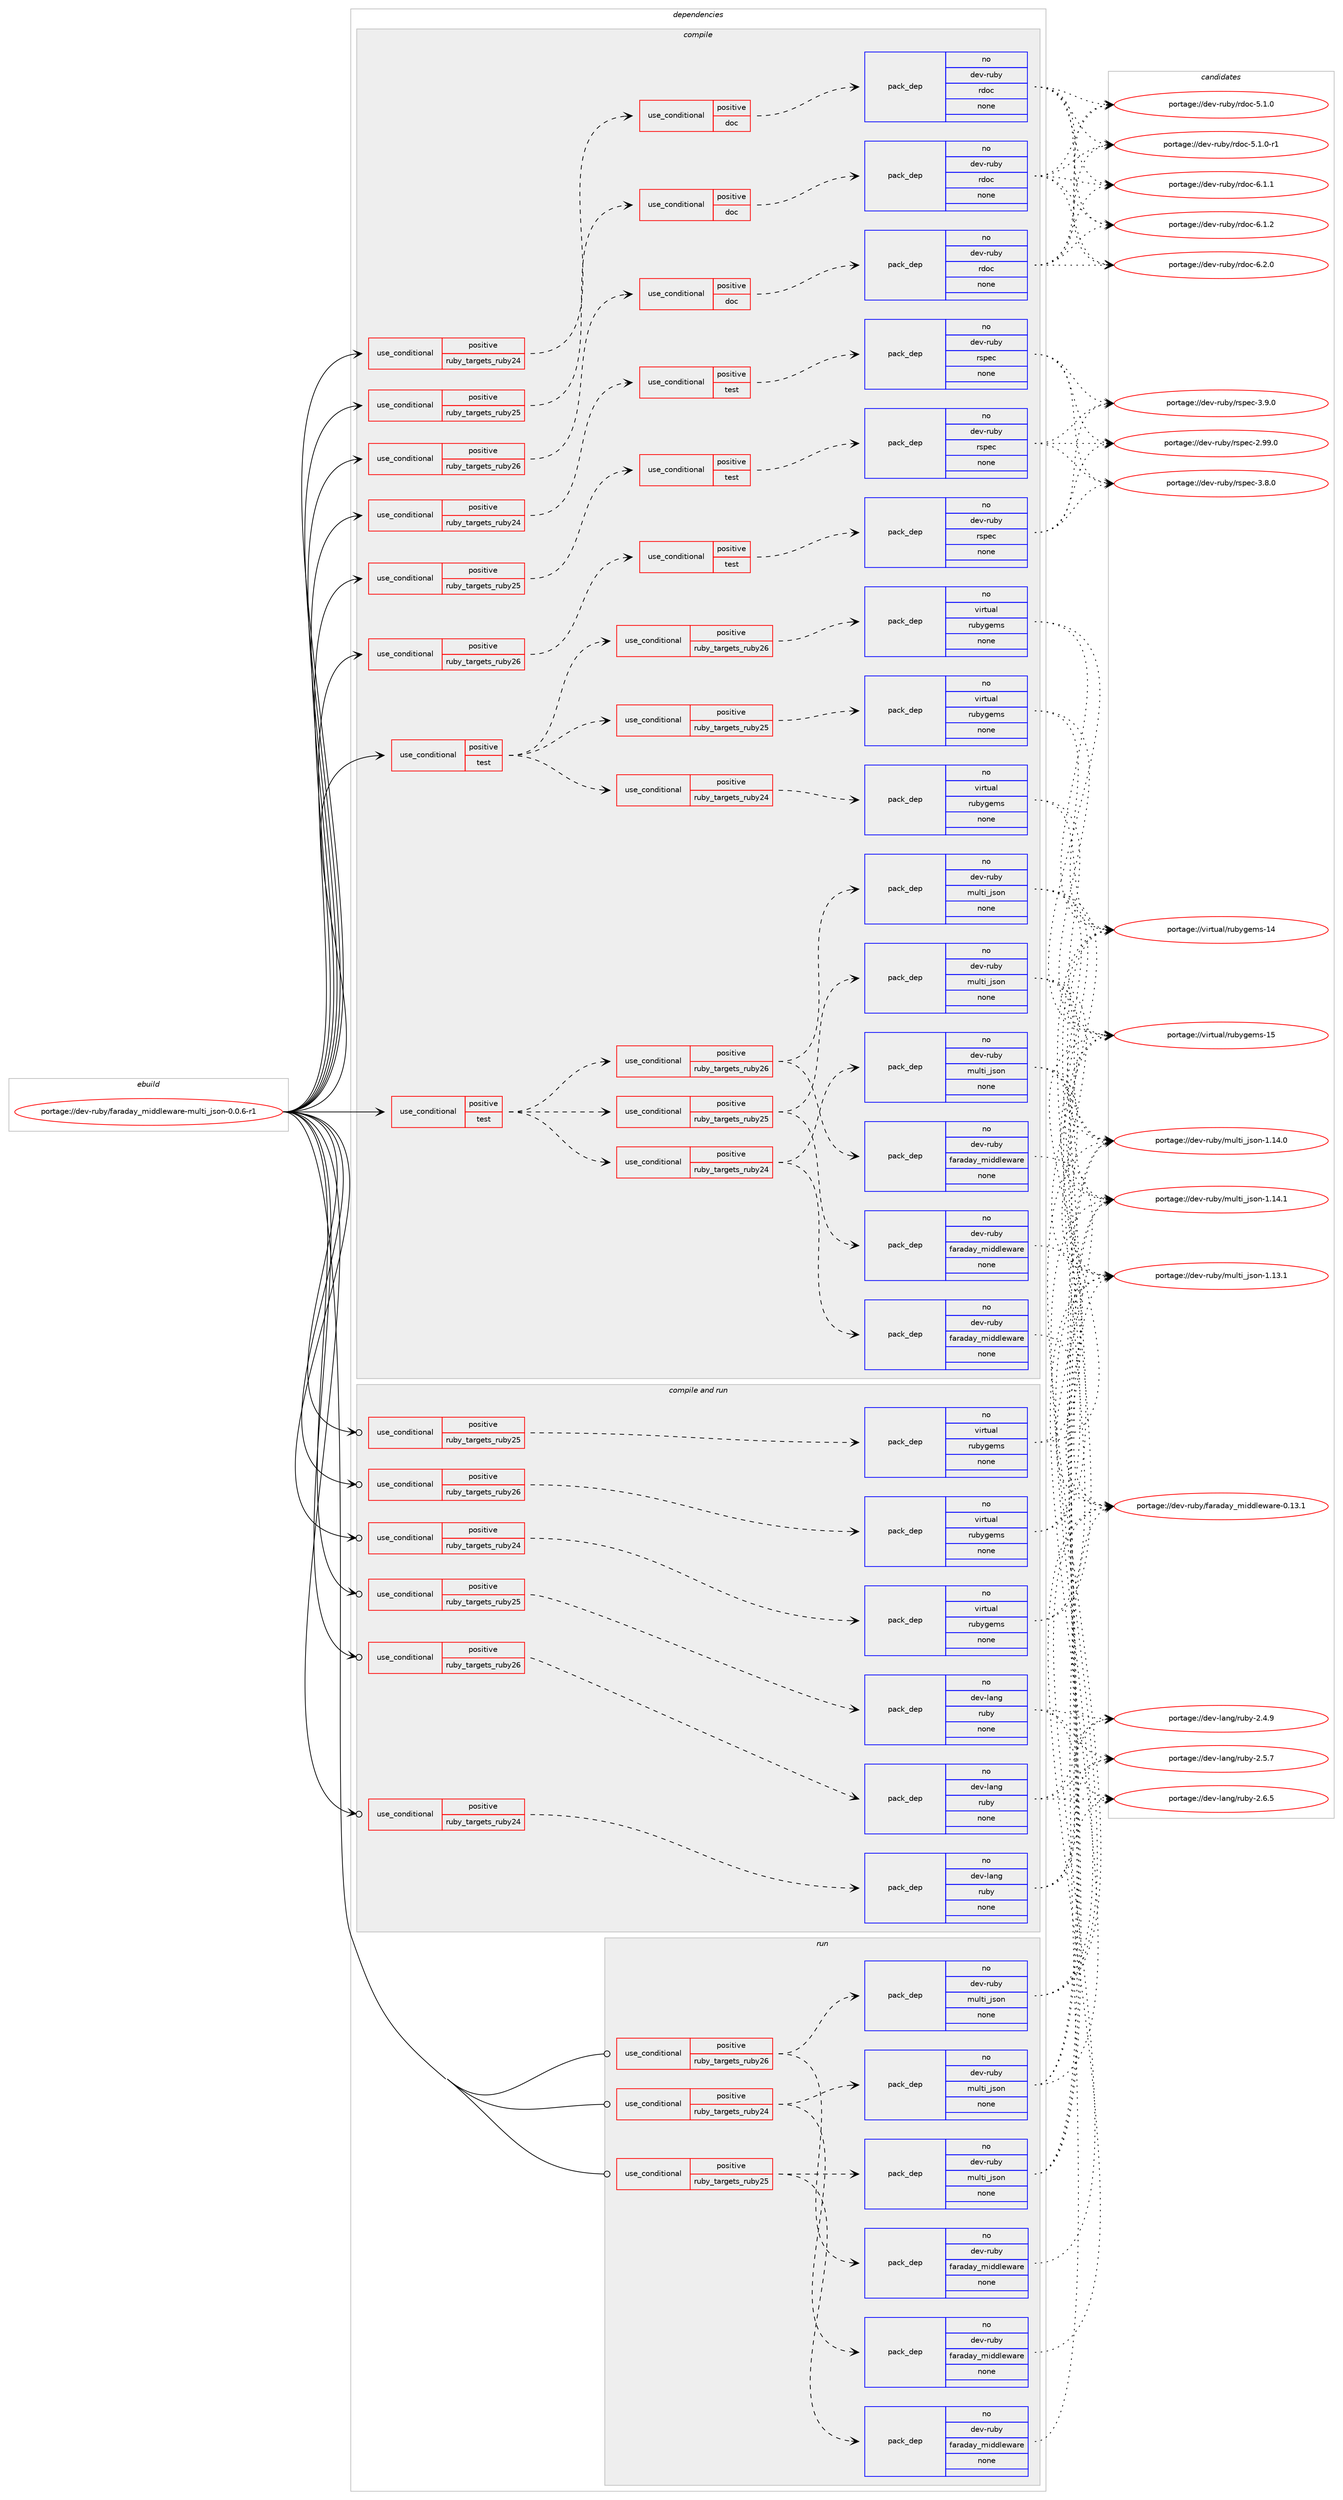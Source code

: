 digraph prolog {

# *************
# Graph options
# *************

newrank=true;
concentrate=true;
compound=true;
graph [rankdir=LR,fontname=Helvetica,fontsize=10,ranksep=1.5];#, ranksep=2.5, nodesep=0.2];
edge  [arrowhead=vee];
node  [fontname=Helvetica,fontsize=10];

# **********
# The ebuild
# **********

subgraph cluster_leftcol {
color=gray;
rank=same;
label=<<i>ebuild</i>>;
id [label="portage://dev-ruby/faraday_middleware-multi_json-0.0.6-r1", color=red, width=4, href="../dev-ruby/faraday_middleware-multi_json-0.0.6-r1.svg"];
}

# ****************
# The dependencies
# ****************

subgraph cluster_midcol {
color=gray;
label=<<i>dependencies</i>>;
subgraph cluster_compile {
fillcolor="#eeeeee";
style=filled;
label=<<i>compile</i>>;
subgraph cond51944 {
dependency220675 [label=<<TABLE BORDER="0" CELLBORDER="1" CELLSPACING="0" CELLPADDING="4"><TR><TD ROWSPAN="3" CELLPADDING="10">use_conditional</TD></TR><TR><TD>positive</TD></TR><TR><TD>ruby_targets_ruby24</TD></TR></TABLE>>, shape=none, color=red];
subgraph cond51945 {
dependency220676 [label=<<TABLE BORDER="0" CELLBORDER="1" CELLSPACING="0" CELLPADDING="4"><TR><TD ROWSPAN="3" CELLPADDING="10">use_conditional</TD></TR><TR><TD>positive</TD></TR><TR><TD>doc</TD></TR></TABLE>>, shape=none, color=red];
subgraph pack165251 {
dependency220677 [label=<<TABLE BORDER="0" CELLBORDER="1" CELLSPACING="0" CELLPADDING="4" WIDTH="220"><TR><TD ROWSPAN="6" CELLPADDING="30">pack_dep</TD></TR><TR><TD WIDTH="110">no</TD></TR><TR><TD>dev-ruby</TD></TR><TR><TD>rdoc</TD></TR><TR><TD>none</TD></TR><TR><TD></TD></TR></TABLE>>, shape=none, color=blue];
}
dependency220676:e -> dependency220677:w [weight=20,style="dashed",arrowhead="vee"];
}
dependency220675:e -> dependency220676:w [weight=20,style="dashed",arrowhead="vee"];
}
id:e -> dependency220675:w [weight=20,style="solid",arrowhead="vee"];
subgraph cond51946 {
dependency220678 [label=<<TABLE BORDER="0" CELLBORDER="1" CELLSPACING="0" CELLPADDING="4"><TR><TD ROWSPAN="3" CELLPADDING="10">use_conditional</TD></TR><TR><TD>positive</TD></TR><TR><TD>ruby_targets_ruby24</TD></TR></TABLE>>, shape=none, color=red];
subgraph cond51947 {
dependency220679 [label=<<TABLE BORDER="0" CELLBORDER="1" CELLSPACING="0" CELLPADDING="4"><TR><TD ROWSPAN="3" CELLPADDING="10">use_conditional</TD></TR><TR><TD>positive</TD></TR><TR><TD>test</TD></TR></TABLE>>, shape=none, color=red];
subgraph pack165252 {
dependency220680 [label=<<TABLE BORDER="0" CELLBORDER="1" CELLSPACING="0" CELLPADDING="4" WIDTH="220"><TR><TD ROWSPAN="6" CELLPADDING="30">pack_dep</TD></TR><TR><TD WIDTH="110">no</TD></TR><TR><TD>dev-ruby</TD></TR><TR><TD>rspec</TD></TR><TR><TD>none</TD></TR><TR><TD></TD></TR></TABLE>>, shape=none, color=blue];
}
dependency220679:e -> dependency220680:w [weight=20,style="dashed",arrowhead="vee"];
}
dependency220678:e -> dependency220679:w [weight=20,style="dashed",arrowhead="vee"];
}
id:e -> dependency220678:w [weight=20,style="solid",arrowhead="vee"];
subgraph cond51948 {
dependency220681 [label=<<TABLE BORDER="0" CELLBORDER="1" CELLSPACING="0" CELLPADDING="4"><TR><TD ROWSPAN="3" CELLPADDING="10">use_conditional</TD></TR><TR><TD>positive</TD></TR><TR><TD>ruby_targets_ruby25</TD></TR></TABLE>>, shape=none, color=red];
subgraph cond51949 {
dependency220682 [label=<<TABLE BORDER="0" CELLBORDER="1" CELLSPACING="0" CELLPADDING="4"><TR><TD ROWSPAN="3" CELLPADDING="10">use_conditional</TD></TR><TR><TD>positive</TD></TR><TR><TD>doc</TD></TR></TABLE>>, shape=none, color=red];
subgraph pack165253 {
dependency220683 [label=<<TABLE BORDER="0" CELLBORDER="1" CELLSPACING="0" CELLPADDING="4" WIDTH="220"><TR><TD ROWSPAN="6" CELLPADDING="30">pack_dep</TD></TR><TR><TD WIDTH="110">no</TD></TR><TR><TD>dev-ruby</TD></TR><TR><TD>rdoc</TD></TR><TR><TD>none</TD></TR><TR><TD></TD></TR></TABLE>>, shape=none, color=blue];
}
dependency220682:e -> dependency220683:w [weight=20,style="dashed",arrowhead="vee"];
}
dependency220681:e -> dependency220682:w [weight=20,style="dashed",arrowhead="vee"];
}
id:e -> dependency220681:w [weight=20,style="solid",arrowhead="vee"];
subgraph cond51950 {
dependency220684 [label=<<TABLE BORDER="0" CELLBORDER="1" CELLSPACING="0" CELLPADDING="4"><TR><TD ROWSPAN="3" CELLPADDING="10">use_conditional</TD></TR><TR><TD>positive</TD></TR><TR><TD>ruby_targets_ruby25</TD></TR></TABLE>>, shape=none, color=red];
subgraph cond51951 {
dependency220685 [label=<<TABLE BORDER="0" CELLBORDER="1" CELLSPACING="0" CELLPADDING="4"><TR><TD ROWSPAN="3" CELLPADDING="10">use_conditional</TD></TR><TR><TD>positive</TD></TR><TR><TD>test</TD></TR></TABLE>>, shape=none, color=red];
subgraph pack165254 {
dependency220686 [label=<<TABLE BORDER="0" CELLBORDER="1" CELLSPACING="0" CELLPADDING="4" WIDTH="220"><TR><TD ROWSPAN="6" CELLPADDING="30">pack_dep</TD></TR><TR><TD WIDTH="110">no</TD></TR><TR><TD>dev-ruby</TD></TR><TR><TD>rspec</TD></TR><TR><TD>none</TD></TR><TR><TD></TD></TR></TABLE>>, shape=none, color=blue];
}
dependency220685:e -> dependency220686:w [weight=20,style="dashed",arrowhead="vee"];
}
dependency220684:e -> dependency220685:w [weight=20,style="dashed",arrowhead="vee"];
}
id:e -> dependency220684:w [weight=20,style="solid",arrowhead="vee"];
subgraph cond51952 {
dependency220687 [label=<<TABLE BORDER="0" CELLBORDER="1" CELLSPACING="0" CELLPADDING="4"><TR><TD ROWSPAN="3" CELLPADDING="10">use_conditional</TD></TR><TR><TD>positive</TD></TR><TR><TD>ruby_targets_ruby26</TD></TR></TABLE>>, shape=none, color=red];
subgraph cond51953 {
dependency220688 [label=<<TABLE BORDER="0" CELLBORDER="1" CELLSPACING="0" CELLPADDING="4"><TR><TD ROWSPAN="3" CELLPADDING="10">use_conditional</TD></TR><TR><TD>positive</TD></TR><TR><TD>doc</TD></TR></TABLE>>, shape=none, color=red];
subgraph pack165255 {
dependency220689 [label=<<TABLE BORDER="0" CELLBORDER="1" CELLSPACING="0" CELLPADDING="4" WIDTH="220"><TR><TD ROWSPAN="6" CELLPADDING="30">pack_dep</TD></TR><TR><TD WIDTH="110">no</TD></TR><TR><TD>dev-ruby</TD></TR><TR><TD>rdoc</TD></TR><TR><TD>none</TD></TR><TR><TD></TD></TR></TABLE>>, shape=none, color=blue];
}
dependency220688:e -> dependency220689:w [weight=20,style="dashed",arrowhead="vee"];
}
dependency220687:e -> dependency220688:w [weight=20,style="dashed",arrowhead="vee"];
}
id:e -> dependency220687:w [weight=20,style="solid",arrowhead="vee"];
subgraph cond51954 {
dependency220690 [label=<<TABLE BORDER="0" CELLBORDER="1" CELLSPACING="0" CELLPADDING="4"><TR><TD ROWSPAN="3" CELLPADDING="10">use_conditional</TD></TR><TR><TD>positive</TD></TR><TR><TD>ruby_targets_ruby26</TD></TR></TABLE>>, shape=none, color=red];
subgraph cond51955 {
dependency220691 [label=<<TABLE BORDER="0" CELLBORDER="1" CELLSPACING="0" CELLPADDING="4"><TR><TD ROWSPAN="3" CELLPADDING="10">use_conditional</TD></TR><TR><TD>positive</TD></TR><TR><TD>test</TD></TR></TABLE>>, shape=none, color=red];
subgraph pack165256 {
dependency220692 [label=<<TABLE BORDER="0" CELLBORDER="1" CELLSPACING="0" CELLPADDING="4" WIDTH="220"><TR><TD ROWSPAN="6" CELLPADDING="30">pack_dep</TD></TR><TR><TD WIDTH="110">no</TD></TR><TR><TD>dev-ruby</TD></TR><TR><TD>rspec</TD></TR><TR><TD>none</TD></TR><TR><TD></TD></TR></TABLE>>, shape=none, color=blue];
}
dependency220691:e -> dependency220692:w [weight=20,style="dashed",arrowhead="vee"];
}
dependency220690:e -> dependency220691:w [weight=20,style="dashed",arrowhead="vee"];
}
id:e -> dependency220690:w [weight=20,style="solid",arrowhead="vee"];
subgraph cond51956 {
dependency220693 [label=<<TABLE BORDER="0" CELLBORDER="1" CELLSPACING="0" CELLPADDING="4"><TR><TD ROWSPAN="3" CELLPADDING="10">use_conditional</TD></TR><TR><TD>positive</TD></TR><TR><TD>test</TD></TR></TABLE>>, shape=none, color=red];
subgraph cond51957 {
dependency220694 [label=<<TABLE BORDER="0" CELLBORDER="1" CELLSPACING="0" CELLPADDING="4"><TR><TD ROWSPAN="3" CELLPADDING="10">use_conditional</TD></TR><TR><TD>positive</TD></TR><TR><TD>ruby_targets_ruby24</TD></TR></TABLE>>, shape=none, color=red];
subgraph pack165257 {
dependency220695 [label=<<TABLE BORDER="0" CELLBORDER="1" CELLSPACING="0" CELLPADDING="4" WIDTH="220"><TR><TD ROWSPAN="6" CELLPADDING="30">pack_dep</TD></TR><TR><TD WIDTH="110">no</TD></TR><TR><TD>dev-ruby</TD></TR><TR><TD>faraday_middleware</TD></TR><TR><TD>none</TD></TR><TR><TD></TD></TR></TABLE>>, shape=none, color=blue];
}
dependency220694:e -> dependency220695:w [weight=20,style="dashed",arrowhead="vee"];
subgraph pack165258 {
dependency220696 [label=<<TABLE BORDER="0" CELLBORDER="1" CELLSPACING="0" CELLPADDING="4" WIDTH="220"><TR><TD ROWSPAN="6" CELLPADDING="30">pack_dep</TD></TR><TR><TD WIDTH="110">no</TD></TR><TR><TD>dev-ruby</TD></TR><TR><TD>multi_json</TD></TR><TR><TD>none</TD></TR><TR><TD></TD></TR></TABLE>>, shape=none, color=blue];
}
dependency220694:e -> dependency220696:w [weight=20,style="dashed",arrowhead="vee"];
}
dependency220693:e -> dependency220694:w [weight=20,style="dashed",arrowhead="vee"];
subgraph cond51958 {
dependency220697 [label=<<TABLE BORDER="0" CELLBORDER="1" CELLSPACING="0" CELLPADDING="4"><TR><TD ROWSPAN="3" CELLPADDING="10">use_conditional</TD></TR><TR><TD>positive</TD></TR><TR><TD>ruby_targets_ruby25</TD></TR></TABLE>>, shape=none, color=red];
subgraph pack165259 {
dependency220698 [label=<<TABLE BORDER="0" CELLBORDER="1" CELLSPACING="0" CELLPADDING="4" WIDTH="220"><TR><TD ROWSPAN="6" CELLPADDING="30">pack_dep</TD></TR><TR><TD WIDTH="110">no</TD></TR><TR><TD>dev-ruby</TD></TR><TR><TD>faraday_middleware</TD></TR><TR><TD>none</TD></TR><TR><TD></TD></TR></TABLE>>, shape=none, color=blue];
}
dependency220697:e -> dependency220698:w [weight=20,style="dashed",arrowhead="vee"];
subgraph pack165260 {
dependency220699 [label=<<TABLE BORDER="0" CELLBORDER="1" CELLSPACING="0" CELLPADDING="4" WIDTH="220"><TR><TD ROWSPAN="6" CELLPADDING="30">pack_dep</TD></TR><TR><TD WIDTH="110">no</TD></TR><TR><TD>dev-ruby</TD></TR><TR><TD>multi_json</TD></TR><TR><TD>none</TD></TR><TR><TD></TD></TR></TABLE>>, shape=none, color=blue];
}
dependency220697:e -> dependency220699:w [weight=20,style="dashed",arrowhead="vee"];
}
dependency220693:e -> dependency220697:w [weight=20,style="dashed",arrowhead="vee"];
subgraph cond51959 {
dependency220700 [label=<<TABLE BORDER="0" CELLBORDER="1" CELLSPACING="0" CELLPADDING="4"><TR><TD ROWSPAN="3" CELLPADDING="10">use_conditional</TD></TR><TR><TD>positive</TD></TR><TR><TD>ruby_targets_ruby26</TD></TR></TABLE>>, shape=none, color=red];
subgraph pack165261 {
dependency220701 [label=<<TABLE BORDER="0" CELLBORDER="1" CELLSPACING="0" CELLPADDING="4" WIDTH="220"><TR><TD ROWSPAN="6" CELLPADDING="30">pack_dep</TD></TR><TR><TD WIDTH="110">no</TD></TR><TR><TD>dev-ruby</TD></TR><TR><TD>faraday_middleware</TD></TR><TR><TD>none</TD></TR><TR><TD></TD></TR></TABLE>>, shape=none, color=blue];
}
dependency220700:e -> dependency220701:w [weight=20,style="dashed",arrowhead="vee"];
subgraph pack165262 {
dependency220702 [label=<<TABLE BORDER="0" CELLBORDER="1" CELLSPACING="0" CELLPADDING="4" WIDTH="220"><TR><TD ROWSPAN="6" CELLPADDING="30">pack_dep</TD></TR><TR><TD WIDTH="110">no</TD></TR><TR><TD>dev-ruby</TD></TR><TR><TD>multi_json</TD></TR><TR><TD>none</TD></TR><TR><TD></TD></TR></TABLE>>, shape=none, color=blue];
}
dependency220700:e -> dependency220702:w [weight=20,style="dashed",arrowhead="vee"];
}
dependency220693:e -> dependency220700:w [weight=20,style="dashed",arrowhead="vee"];
}
id:e -> dependency220693:w [weight=20,style="solid",arrowhead="vee"];
subgraph cond51960 {
dependency220703 [label=<<TABLE BORDER="0" CELLBORDER="1" CELLSPACING="0" CELLPADDING="4"><TR><TD ROWSPAN="3" CELLPADDING="10">use_conditional</TD></TR><TR><TD>positive</TD></TR><TR><TD>test</TD></TR></TABLE>>, shape=none, color=red];
subgraph cond51961 {
dependency220704 [label=<<TABLE BORDER="0" CELLBORDER="1" CELLSPACING="0" CELLPADDING="4"><TR><TD ROWSPAN="3" CELLPADDING="10">use_conditional</TD></TR><TR><TD>positive</TD></TR><TR><TD>ruby_targets_ruby24</TD></TR></TABLE>>, shape=none, color=red];
subgraph pack165263 {
dependency220705 [label=<<TABLE BORDER="0" CELLBORDER="1" CELLSPACING="0" CELLPADDING="4" WIDTH="220"><TR><TD ROWSPAN="6" CELLPADDING="30">pack_dep</TD></TR><TR><TD WIDTH="110">no</TD></TR><TR><TD>virtual</TD></TR><TR><TD>rubygems</TD></TR><TR><TD>none</TD></TR><TR><TD></TD></TR></TABLE>>, shape=none, color=blue];
}
dependency220704:e -> dependency220705:w [weight=20,style="dashed",arrowhead="vee"];
}
dependency220703:e -> dependency220704:w [weight=20,style="dashed",arrowhead="vee"];
subgraph cond51962 {
dependency220706 [label=<<TABLE BORDER="0" CELLBORDER="1" CELLSPACING="0" CELLPADDING="4"><TR><TD ROWSPAN="3" CELLPADDING="10">use_conditional</TD></TR><TR><TD>positive</TD></TR><TR><TD>ruby_targets_ruby25</TD></TR></TABLE>>, shape=none, color=red];
subgraph pack165264 {
dependency220707 [label=<<TABLE BORDER="0" CELLBORDER="1" CELLSPACING="0" CELLPADDING="4" WIDTH="220"><TR><TD ROWSPAN="6" CELLPADDING="30">pack_dep</TD></TR><TR><TD WIDTH="110">no</TD></TR><TR><TD>virtual</TD></TR><TR><TD>rubygems</TD></TR><TR><TD>none</TD></TR><TR><TD></TD></TR></TABLE>>, shape=none, color=blue];
}
dependency220706:e -> dependency220707:w [weight=20,style="dashed",arrowhead="vee"];
}
dependency220703:e -> dependency220706:w [weight=20,style="dashed",arrowhead="vee"];
subgraph cond51963 {
dependency220708 [label=<<TABLE BORDER="0" CELLBORDER="1" CELLSPACING="0" CELLPADDING="4"><TR><TD ROWSPAN="3" CELLPADDING="10">use_conditional</TD></TR><TR><TD>positive</TD></TR><TR><TD>ruby_targets_ruby26</TD></TR></TABLE>>, shape=none, color=red];
subgraph pack165265 {
dependency220709 [label=<<TABLE BORDER="0" CELLBORDER="1" CELLSPACING="0" CELLPADDING="4" WIDTH="220"><TR><TD ROWSPAN="6" CELLPADDING="30">pack_dep</TD></TR><TR><TD WIDTH="110">no</TD></TR><TR><TD>virtual</TD></TR><TR><TD>rubygems</TD></TR><TR><TD>none</TD></TR><TR><TD></TD></TR></TABLE>>, shape=none, color=blue];
}
dependency220708:e -> dependency220709:w [weight=20,style="dashed",arrowhead="vee"];
}
dependency220703:e -> dependency220708:w [weight=20,style="dashed",arrowhead="vee"];
}
id:e -> dependency220703:w [weight=20,style="solid",arrowhead="vee"];
}
subgraph cluster_compileandrun {
fillcolor="#eeeeee";
style=filled;
label=<<i>compile and run</i>>;
subgraph cond51964 {
dependency220710 [label=<<TABLE BORDER="0" CELLBORDER="1" CELLSPACING="0" CELLPADDING="4"><TR><TD ROWSPAN="3" CELLPADDING="10">use_conditional</TD></TR><TR><TD>positive</TD></TR><TR><TD>ruby_targets_ruby24</TD></TR></TABLE>>, shape=none, color=red];
subgraph pack165266 {
dependency220711 [label=<<TABLE BORDER="0" CELLBORDER="1" CELLSPACING="0" CELLPADDING="4" WIDTH="220"><TR><TD ROWSPAN="6" CELLPADDING="30">pack_dep</TD></TR><TR><TD WIDTH="110">no</TD></TR><TR><TD>dev-lang</TD></TR><TR><TD>ruby</TD></TR><TR><TD>none</TD></TR><TR><TD></TD></TR></TABLE>>, shape=none, color=blue];
}
dependency220710:e -> dependency220711:w [weight=20,style="dashed",arrowhead="vee"];
}
id:e -> dependency220710:w [weight=20,style="solid",arrowhead="odotvee"];
subgraph cond51965 {
dependency220712 [label=<<TABLE BORDER="0" CELLBORDER="1" CELLSPACING="0" CELLPADDING="4"><TR><TD ROWSPAN="3" CELLPADDING="10">use_conditional</TD></TR><TR><TD>positive</TD></TR><TR><TD>ruby_targets_ruby24</TD></TR></TABLE>>, shape=none, color=red];
subgraph pack165267 {
dependency220713 [label=<<TABLE BORDER="0" CELLBORDER="1" CELLSPACING="0" CELLPADDING="4" WIDTH="220"><TR><TD ROWSPAN="6" CELLPADDING="30">pack_dep</TD></TR><TR><TD WIDTH="110">no</TD></TR><TR><TD>virtual</TD></TR><TR><TD>rubygems</TD></TR><TR><TD>none</TD></TR><TR><TD></TD></TR></TABLE>>, shape=none, color=blue];
}
dependency220712:e -> dependency220713:w [weight=20,style="dashed",arrowhead="vee"];
}
id:e -> dependency220712:w [weight=20,style="solid",arrowhead="odotvee"];
subgraph cond51966 {
dependency220714 [label=<<TABLE BORDER="0" CELLBORDER="1" CELLSPACING="0" CELLPADDING="4"><TR><TD ROWSPAN="3" CELLPADDING="10">use_conditional</TD></TR><TR><TD>positive</TD></TR><TR><TD>ruby_targets_ruby25</TD></TR></TABLE>>, shape=none, color=red];
subgraph pack165268 {
dependency220715 [label=<<TABLE BORDER="0" CELLBORDER="1" CELLSPACING="0" CELLPADDING="4" WIDTH="220"><TR><TD ROWSPAN="6" CELLPADDING="30">pack_dep</TD></TR><TR><TD WIDTH="110">no</TD></TR><TR><TD>dev-lang</TD></TR><TR><TD>ruby</TD></TR><TR><TD>none</TD></TR><TR><TD></TD></TR></TABLE>>, shape=none, color=blue];
}
dependency220714:e -> dependency220715:w [weight=20,style="dashed",arrowhead="vee"];
}
id:e -> dependency220714:w [weight=20,style="solid",arrowhead="odotvee"];
subgraph cond51967 {
dependency220716 [label=<<TABLE BORDER="0" CELLBORDER="1" CELLSPACING="0" CELLPADDING="4"><TR><TD ROWSPAN="3" CELLPADDING="10">use_conditional</TD></TR><TR><TD>positive</TD></TR><TR><TD>ruby_targets_ruby25</TD></TR></TABLE>>, shape=none, color=red];
subgraph pack165269 {
dependency220717 [label=<<TABLE BORDER="0" CELLBORDER="1" CELLSPACING="0" CELLPADDING="4" WIDTH="220"><TR><TD ROWSPAN="6" CELLPADDING="30">pack_dep</TD></TR><TR><TD WIDTH="110">no</TD></TR><TR><TD>virtual</TD></TR><TR><TD>rubygems</TD></TR><TR><TD>none</TD></TR><TR><TD></TD></TR></TABLE>>, shape=none, color=blue];
}
dependency220716:e -> dependency220717:w [weight=20,style="dashed",arrowhead="vee"];
}
id:e -> dependency220716:w [weight=20,style="solid",arrowhead="odotvee"];
subgraph cond51968 {
dependency220718 [label=<<TABLE BORDER="0" CELLBORDER="1" CELLSPACING="0" CELLPADDING="4"><TR><TD ROWSPAN="3" CELLPADDING="10">use_conditional</TD></TR><TR><TD>positive</TD></TR><TR><TD>ruby_targets_ruby26</TD></TR></TABLE>>, shape=none, color=red];
subgraph pack165270 {
dependency220719 [label=<<TABLE BORDER="0" CELLBORDER="1" CELLSPACING="0" CELLPADDING="4" WIDTH="220"><TR><TD ROWSPAN="6" CELLPADDING="30">pack_dep</TD></TR><TR><TD WIDTH="110">no</TD></TR><TR><TD>dev-lang</TD></TR><TR><TD>ruby</TD></TR><TR><TD>none</TD></TR><TR><TD></TD></TR></TABLE>>, shape=none, color=blue];
}
dependency220718:e -> dependency220719:w [weight=20,style="dashed",arrowhead="vee"];
}
id:e -> dependency220718:w [weight=20,style="solid",arrowhead="odotvee"];
subgraph cond51969 {
dependency220720 [label=<<TABLE BORDER="0" CELLBORDER="1" CELLSPACING="0" CELLPADDING="4"><TR><TD ROWSPAN="3" CELLPADDING="10">use_conditional</TD></TR><TR><TD>positive</TD></TR><TR><TD>ruby_targets_ruby26</TD></TR></TABLE>>, shape=none, color=red];
subgraph pack165271 {
dependency220721 [label=<<TABLE BORDER="0" CELLBORDER="1" CELLSPACING="0" CELLPADDING="4" WIDTH="220"><TR><TD ROWSPAN="6" CELLPADDING="30">pack_dep</TD></TR><TR><TD WIDTH="110">no</TD></TR><TR><TD>virtual</TD></TR><TR><TD>rubygems</TD></TR><TR><TD>none</TD></TR><TR><TD></TD></TR></TABLE>>, shape=none, color=blue];
}
dependency220720:e -> dependency220721:w [weight=20,style="dashed",arrowhead="vee"];
}
id:e -> dependency220720:w [weight=20,style="solid",arrowhead="odotvee"];
}
subgraph cluster_run {
fillcolor="#eeeeee";
style=filled;
label=<<i>run</i>>;
subgraph cond51970 {
dependency220722 [label=<<TABLE BORDER="0" CELLBORDER="1" CELLSPACING="0" CELLPADDING="4"><TR><TD ROWSPAN="3" CELLPADDING="10">use_conditional</TD></TR><TR><TD>positive</TD></TR><TR><TD>ruby_targets_ruby24</TD></TR></TABLE>>, shape=none, color=red];
subgraph pack165272 {
dependency220723 [label=<<TABLE BORDER="0" CELLBORDER="1" CELLSPACING="0" CELLPADDING="4" WIDTH="220"><TR><TD ROWSPAN="6" CELLPADDING="30">pack_dep</TD></TR><TR><TD WIDTH="110">no</TD></TR><TR><TD>dev-ruby</TD></TR><TR><TD>faraday_middleware</TD></TR><TR><TD>none</TD></TR><TR><TD></TD></TR></TABLE>>, shape=none, color=blue];
}
dependency220722:e -> dependency220723:w [weight=20,style="dashed",arrowhead="vee"];
subgraph pack165273 {
dependency220724 [label=<<TABLE BORDER="0" CELLBORDER="1" CELLSPACING="0" CELLPADDING="4" WIDTH="220"><TR><TD ROWSPAN="6" CELLPADDING="30">pack_dep</TD></TR><TR><TD WIDTH="110">no</TD></TR><TR><TD>dev-ruby</TD></TR><TR><TD>multi_json</TD></TR><TR><TD>none</TD></TR><TR><TD></TD></TR></TABLE>>, shape=none, color=blue];
}
dependency220722:e -> dependency220724:w [weight=20,style="dashed",arrowhead="vee"];
}
id:e -> dependency220722:w [weight=20,style="solid",arrowhead="odot"];
subgraph cond51971 {
dependency220725 [label=<<TABLE BORDER="0" CELLBORDER="1" CELLSPACING="0" CELLPADDING="4"><TR><TD ROWSPAN="3" CELLPADDING="10">use_conditional</TD></TR><TR><TD>positive</TD></TR><TR><TD>ruby_targets_ruby25</TD></TR></TABLE>>, shape=none, color=red];
subgraph pack165274 {
dependency220726 [label=<<TABLE BORDER="0" CELLBORDER="1" CELLSPACING="0" CELLPADDING="4" WIDTH="220"><TR><TD ROWSPAN="6" CELLPADDING="30">pack_dep</TD></TR><TR><TD WIDTH="110">no</TD></TR><TR><TD>dev-ruby</TD></TR><TR><TD>faraday_middleware</TD></TR><TR><TD>none</TD></TR><TR><TD></TD></TR></TABLE>>, shape=none, color=blue];
}
dependency220725:e -> dependency220726:w [weight=20,style="dashed",arrowhead="vee"];
subgraph pack165275 {
dependency220727 [label=<<TABLE BORDER="0" CELLBORDER="1" CELLSPACING="0" CELLPADDING="4" WIDTH="220"><TR><TD ROWSPAN="6" CELLPADDING="30">pack_dep</TD></TR><TR><TD WIDTH="110">no</TD></TR><TR><TD>dev-ruby</TD></TR><TR><TD>multi_json</TD></TR><TR><TD>none</TD></TR><TR><TD></TD></TR></TABLE>>, shape=none, color=blue];
}
dependency220725:e -> dependency220727:w [weight=20,style="dashed",arrowhead="vee"];
}
id:e -> dependency220725:w [weight=20,style="solid",arrowhead="odot"];
subgraph cond51972 {
dependency220728 [label=<<TABLE BORDER="0" CELLBORDER="1" CELLSPACING="0" CELLPADDING="4"><TR><TD ROWSPAN="3" CELLPADDING="10">use_conditional</TD></TR><TR><TD>positive</TD></TR><TR><TD>ruby_targets_ruby26</TD></TR></TABLE>>, shape=none, color=red];
subgraph pack165276 {
dependency220729 [label=<<TABLE BORDER="0" CELLBORDER="1" CELLSPACING="0" CELLPADDING="4" WIDTH="220"><TR><TD ROWSPAN="6" CELLPADDING="30">pack_dep</TD></TR><TR><TD WIDTH="110">no</TD></TR><TR><TD>dev-ruby</TD></TR><TR><TD>faraday_middleware</TD></TR><TR><TD>none</TD></TR><TR><TD></TD></TR></TABLE>>, shape=none, color=blue];
}
dependency220728:e -> dependency220729:w [weight=20,style="dashed",arrowhead="vee"];
subgraph pack165277 {
dependency220730 [label=<<TABLE BORDER="0" CELLBORDER="1" CELLSPACING="0" CELLPADDING="4" WIDTH="220"><TR><TD ROWSPAN="6" CELLPADDING="30">pack_dep</TD></TR><TR><TD WIDTH="110">no</TD></TR><TR><TD>dev-ruby</TD></TR><TR><TD>multi_json</TD></TR><TR><TD>none</TD></TR><TR><TD></TD></TR></TABLE>>, shape=none, color=blue];
}
dependency220728:e -> dependency220730:w [weight=20,style="dashed",arrowhead="vee"];
}
id:e -> dependency220728:w [weight=20,style="solid",arrowhead="odot"];
}
}

# **************
# The candidates
# **************

subgraph cluster_choices {
rank=same;
color=gray;
label=<<i>candidates</i>>;

subgraph choice165251 {
color=black;
nodesep=1;
choiceportage10010111845114117981214711410011199455346494648 [label="portage://dev-ruby/rdoc-5.1.0", color=red, width=4,href="../dev-ruby/rdoc-5.1.0.svg"];
choiceportage100101118451141179812147114100111994553464946484511449 [label="portage://dev-ruby/rdoc-5.1.0-r1", color=red, width=4,href="../dev-ruby/rdoc-5.1.0-r1.svg"];
choiceportage10010111845114117981214711410011199455446494649 [label="portage://dev-ruby/rdoc-6.1.1", color=red, width=4,href="../dev-ruby/rdoc-6.1.1.svg"];
choiceportage10010111845114117981214711410011199455446494650 [label="portage://dev-ruby/rdoc-6.1.2", color=red, width=4,href="../dev-ruby/rdoc-6.1.2.svg"];
choiceportage10010111845114117981214711410011199455446504648 [label="portage://dev-ruby/rdoc-6.2.0", color=red, width=4,href="../dev-ruby/rdoc-6.2.0.svg"];
dependency220677:e -> choiceportage10010111845114117981214711410011199455346494648:w [style=dotted,weight="100"];
dependency220677:e -> choiceportage100101118451141179812147114100111994553464946484511449:w [style=dotted,weight="100"];
dependency220677:e -> choiceportage10010111845114117981214711410011199455446494649:w [style=dotted,weight="100"];
dependency220677:e -> choiceportage10010111845114117981214711410011199455446494650:w [style=dotted,weight="100"];
dependency220677:e -> choiceportage10010111845114117981214711410011199455446504648:w [style=dotted,weight="100"];
}
subgraph choice165252 {
color=black;
nodesep=1;
choiceportage1001011184511411798121471141151121019945504657574648 [label="portage://dev-ruby/rspec-2.99.0", color=red, width=4,href="../dev-ruby/rspec-2.99.0.svg"];
choiceportage10010111845114117981214711411511210199455146564648 [label="portage://dev-ruby/rspec-3.8.0", color=red, width=4,href="../dev-ruby/rspec-3.8.0.svg"];
choiceportage10010111845114117981214711411511210199455146574648 [label="portage://dev-ruby/rspec-3.9.0", color=red, width=4,href="../dev-ruby/rspec-3.9.0.svg"];
dependency220680:e -> choiceportage1001011184511411798121471141151121019945504657574648:w [style=dotted,weight="100"];
dependency220680:e -> choiceportage10010111845114117981214711411511210199455146564648:w [style=dotted,weight="100"];
dependency220680:e -> choiceportage10010111845114117981214711411511210199455146574648:w [style=dotted,weight="100"];
}
subgraph choice165253 {
color=black;
nodesep=1;
choiceportage10010111845114117981214711410011199455346494648 [label="portage://dev-ruby/rdoc-5.1.0", color=red, width=4,href="../dev-ruby/rdoc-5.1.0.svg"];
choiceportage100101118451141179812147114100111994553464946484511449 [label="portage://dev-ruby/rdoc-5.1.0-r1", color=red, width=4,href="../dev-ruby/rdoc-5.1.0-r1.svg"];
choiceportage10010111845114117981214711410011199455446494649 [label="portage://dev-ruby/rdoc-6.1.1", color=red, width=4,href="../dev-ruby/rdoc-6.1.1.svg"];
choiceportage10010111845114117981214711410011199455446494650 [label="portage://dev-ruby/rdoc-6.1.2", color=red, width=4,href="../dev-ruby/rdoc-6.1.2.svg"];
choiceportage10010111845114117981214711410011199455446504648 [label="portage://dev-ruby/rdoc-6.2.0", color=red, width=4,href="../dev-ruby/rdoc-6.2.0.svg"];
dependency220683:e -> choiceportage10010111845114117981214711410011199455346494648:w [style=dotted,weight="100"];
dependency220683:e -> choiceportage100101118451141179812147114100111994553464946484511449:w [style=dotted,weight="100"];
dependency220683:e -> choiceportage10010111845114117981214711410011199455446494649:w [style=dotted,weight="100"];
dependency220683:e -> choiceportage10010111845114117981214711410011199455446494650:w [style=dotted,weight="100"];
dependency220683:e -> choiceportage10010111845114117981214711410011199455446504648:w [style=dotted,weight="100"];
}
subgraph choice165254 {
color=black;
nodesep=1;
choiceportage1001011184511411798121471141151121019945504657574648 [label="portage://dev-ruby/rspec-2.99.0", color=red, width=4,href="../dev-ruby/rspec-2.99.0.svg"];
choiceportage10010111845114117981214711411511210199455146564648 [label="portage://dev-ruby/rspec-3.8.0", color=red, width=4,href="../dev-ruby/rspec-3.8.0.svg"];
choiceportage10010111845114117981214711411511210199455146574648 [label="portage://dev-ruby/rspec-3.9.0", color=red, width=4,href="../dev-ruby/rspec-3.9.0.svg"];
dependency220686:e -> choiceportage1001011184511411798121471141151121019945504657574648:w [style=dotted,weight="100"];
dependency220686:e -> choiceportage10010111845114117981214711411511210199455146564648:w [style=dotted,weight="100"];
dependency220686:e -> choiceportage10010111845114117981214711411511210199455146574648:w [style=dotted,weight="100"];
}
subgraph choice165255 {
color=black;
nodesep=1;
choiceportage10010111845114117981214711410011199455346494648 [label="portage://dev-ruby/rdoc-5.1.0", color=red, width=4,href="../dev-ruby/rdoc-5.1.0.svg"];
choiceportage100101118451141179812147114100111994553464946484511449 [label="portage://dev-ruby/rdoc-5.1.0-r1", color=red, width=4,href="../dev-ruby/rdoc-5.1.0-r1.svg"];
choiceportage10010111845114117981214711410011199455446494649 [label="portage://dev-ruby/rdoc-6.1.1", color=red, width=4,href="../dev-ruby/rdoc-6.1.1.svg"];
choiceportage10010111845114117981214711410011199455446494650 [label="portage://dev-ruby/rdoc-6.1.2", color=red, width=4,href="../dev-ruby/rdoc-6.1.2.svg"];
choiceportage10010111845114117981214711410011199455446504648 [label="portage://dev-ruby/rdoc-6.2.0", color=red, width=4,href="../dev-ruby/rdoc-6.2.0.svg"];
dependency220689:e -> choiceportage10010111845114117981214711410011199455346494648:w [style=dotted,weight="100"];
dependency220689:e -> choiceportage100101118451141179812147114100111994553464946484511449:w [style=dotted,weight="100"];
dependency220689:e -> choiceportage10010111845114117981214711410011199455446494649:w [style=dotted,weight="100"];
dependency220689:e -> choiceportage10010111845114117981214711410011199455446494650:w [style=dotted,weight="100"];
dependency220689:e -> choiceportage10010111845114117981214711410011199455446504648:w [style=dotted,weight="100"];
}
subgraph choice165256 {
color=black;
nodesep=1;
choiceportage1001011184511411798121471141151121019945504657574648 [label="portage://dev-ruby/rspec-2.99.0", color=red, width=4,href="../dev-ruby/rspec-2.99.0.svg"];
choiceportage10010111845114117981214711411511210199455146564648 [label="portage://dev-ruby/rspec-3.8.0", color=red, width=4,href="../dev-ruby/rspec-3.8.0.svg"];
choiceportage10010111845114117981214711411511210199455146574648 [label="portage://dev-ruby/rspec-3.9.0", color=red, width=4,href="../dev-ruby/rspec-3.9.0.svg"];
dependency220692:e -> choiceportage1001011184511411798121471141151121019945504657574648:w [style=dotted,weight="100"];
dependency220692:e -> choiceportage10010111845114117981214711411511210199455146564648:w [style=dotted,weight="100"];
dependency220692:e -> choiceportage10010111845114117981214711411511210199455146574648:w [style=dotted,weight="100"];
}
subgraph choice165257 {
color=black;
nodesep=1;
choiceportage100101118451141179812147102971149710097121951091051001001081011199711410145484649514649 [label="portage://dev-ruby/faraday_middleware-0.13.1", color=red, width=4,href="../dev-ruby/faraday_middleware-0.13.1.svg"];
dependency220695:e -> choiceportage100101118451141179812147102971149710097121951091051001001081011199711410145484649514649:w [style=dotted,weight="100"];
}
subgraph choice165258 {
color=black;
nodesep=1;
choiceportage1001011184511411798121471091171081161059510611511111045494649514649 [label="portage://dev-ruby/multi_json-1.13.1", color=red, width=4,href="../dev-ruby/multi_json-1.13.1.svg"];
choiceportage1001011184511411798121471091171081161059510611511111045494649524648 [label="portage://dev-ruby/multi_json-1.14.0", color=red, width=4,href="../dev-ruby/multi_json-1.14.0.svg"];
choiceportage1001011184511411798121471091171081161059510611511111045494649524649 [label="portage://dev-ruby/multi_json-1.14.1", color=red, width=4,href="../dev-ruby/multi_json-1.14.1.svg"];
dependency220696:e -> choiceportage1001011184511411798121471091171081161059510611511111045494649514649:w [style=dotted,weight="100"];
dependency220696:e -> choiceportage1001011184511411798121471091171081161059510611511111045494649524648:w [style=dotted,weight="100"];
dependency220696:e -> choiceportage1001011184511411798121471091171081161059510611511111045494649524649:w [style=dotted,weight="100"];
}
subgraph choice165259 {
color=black;
nodesep=1;
choiceportage100101118451141179812147102971149710097121951091051001001081011199711410145484649514649 [label="portage://dev-ruby/faraday_middleware-0.13.1", color=red, width=4,href="../dev-ruby/faraday_middleware-0.13.1.svg"];
dependency220698:e -> choiceportage100101118451141179812147102971149710097121951091051001001081011199711410145484649514649:w [style=dotted,weight="100"];
}
subgraph choice165260 {
color=black;
nodesep=1;
choiceportage1001011184511411798121471091171081161059510611511111045494649514649 [label="portage://dev-ruby/multi_json-1.13.1", color=red, width=4,href="../dev-ruby/multi_json-1.13.1.svg"];
choiceportage1001011184511411798121471091171081161059510611511111045494649524648 [label="portage://dev-ruby/multi_json-1.14.0", color=red, width=4,href="../dev-ruby/multi_json-1.14.0.svg"];
choiceportage1001011184511411798121471091171081161059510611511111045494649524649 [label="portage://dev-ruby/multi_json-1.14.1", color=red, width=4,href="../dev-ruby/multi_json-1.14.1.svg"];
dependency220699:e -> choiceportage1001011184511411798121471091171081161059510611511111045494649514649:w [style=dotted,weight="100"];
dependency220699:e -> choiceportage1001011184511411798121471091171081161059510611511111045494649524648:w [style=dotted,weight="100"];
dependency220699:e -> choiceportage1001011184511411798121471091171081161059510611511111045494649524649:w [style=dotted,weight="100"];
}
subgraph choice165261 {
color=black;
nodesep=1;
choiceportage100101118451141179812147102971149710097121951091051001001081011199711410145484649514649 [label="portage://dev-ruby/faraday_middleware-0.13.1", color=red, width=4,href="../dev-ruby/faraday_middleware-0.13.1.svg"];
dependency220701:e -> choiceportage100101118451141179812147102971149710097121951091051001001081011199711410145484649514649:w [style=dotted,weight="100"];
}
subgraph choice165262 {
color=black;
nodesep=1;
choiceportage1001011184511411798121471091171081161059510611511111045494649514649 [label="portage://dev-ruby/multi_json-1.13.1", color=red, width=4,href="../dev-ruby/multi_json-1.13.1.svg"];
choiceportage1001011184511411798121471091171081161059510611511111045494649524648 [label="portage://dev-ruby/multi_json-1.14.0", color=red, width=4,href="../dev-ruby/multi_json-1.14.0.svg"];
choiceportage1001011184511411798121471091171081161059510611511111045494649524649 [label="portage://dev-ruby/multi_json-1.14.1", color=red, width=4,href="../dev-ruby/multi_json-1.14.1.svg"];
dependency220702:e -> choiceportage1001011184511411798121471091171081161059510611511111045494649514649:w [style=dotted,weight="100"];
dependency220702:e -> choiceportage1001011184511411798121471091171081161059510611511111045494649524648:w [style=dotted,weight="100"];
dependency220702:e -> choiceportage1001011184511411798121471091171081161059510611511111045494649524649:w [style=dotted,weight="100"];
}
subgraph choice165263 {
color=black;
nodesep=1;
choiceportage118105114116117971084711411798121103101109115454952 [label="portage://virtual/rubygems-14", color=red, width=4,href="../virtual/rubygems-14.svg"];
choiceportage118105114116117971084711411798121103101109115454953 [label="portage://virtual/rubygems-15", color=red, width=4,href="../virtual/rubygems-15.svg"];
dependency220705:e -> choiceportage118105114116117971084711411798121103101109115454952:w [style=dotted,weight="100"];
dependency220705:e -> choiceportage118105114116117971084711411798121103101109115454953:w [style=dotted,weight="100"];
}
subgraph choice165264 {
color=black;
nodesep=1;
choiceportage118105114116117971084711411798121103101109115454952 [label="portage://virtual/rubygems-14", color=red, width=4,href="../virtual/rubygems-14.svg"];
choiceportage118105114116117971084711411798121103101109115454953 [label="portage://virtual/rubygems-15", color=red, width=4,href="../virtual/rubygems-15.svg"];
dependency220707:e -> choiceportage118105114116117971084711411798121103101109115454952:w [style=dotted,weight="100"];
dependency220707:e -> choiceportage118105114116117971084711411798121103101109115454953:w [style=dotted,weight="100"];
}
subgraph choice165265 {
color=black;
nodesep=1;
choiceportage118105114116117971084711411798121103101109115454952 [label="portage://virtual/rubygems-14", color=red, width=4,href="../virtual/rubygems-14.svg"];
choiceportage118105114116117971084711411798121103101109115454953 [label="portage://virtual/rubygems-15", color=red, width=4,href="../virtual/rubygems-15.svg"];
dependency220709:e -> choiceportage118105114116117971084711411798121103101109115454952:w [style=dotted,weight="100"];
dependency220709:e -> choiceportage118105114116117971084711411798121103101109115454953:w [style=dotted,weight="100"];
}
subgraph choice165266 {
color=black;
nodesep=1;
choiceportage10010111845108971101034711411798121455046524657 [label="portage://dev-lang/ruby-2.4.9", color=red, width=4,href="../dev-lang/ruby-2.4.9.svg"];
choiceportage10010111845108971101034711411798121455046534655 [label="portage://dev-lang/ruby-2.5.7", color=red, width=4,href="../dev-lang/ruby-2.5.7.svg"];
choiceportage10010111845108971101034711411798121455046544653 [label="portage://dev-lang/ruby-2.6.5", color=red, width=4,href="../dev-lang/ruby-2.6.5.svg"];
dependency220711:e -> choiceportage10010111845108971101034711411798121455046524657:w [style=dotted,weight="100"];
dependency220711:e -> choiceportage10010111845108971101034711411798121455046534655:w [style=dotted,weight="100"];
dependency220711:e -> choiceportage10010111845108971101034711411798121455046544653:w [style=dotted,weight="100"];
}
subgraph choice165267 {
color=black;
nodesep=1;
choiceportage118105114116117971084711411798121103101109115454952 [label="portage://virtual/rubygems-14", color=red, width=4,href="../virtual/rubygems-14.svg"];
choiceportage118105114116117971084711411798121103101109115454953 [label="portage://virtual/rubygems-15", color=red, width=4,href="../virtual/rubygems-15.svg"];
dependency220713:e -> choiceportage118105114116117971084711411798121103101109115454952:w [style=dotted,weight="100"];
dependency220713:e -> choiceportage118105114116117971084711411798121103101109115454953:w [style=dotted,weight="100"];
}
subgraph choice165268 {
color=black;
nodesep=1;
choiceportage10010111845108971101034711411798121455046524657 [label="portage://dev-lang/ruby-2.4.9", color=red, width=4,href="../dev-lang/ruby-2.4.9.svg"];
choiceportage10010111845108971101034711411798121455046534655 [label="portage://dev-lang/ruby-2.5.7", color=red, width=4,href="../dev-lang/ruby-2.5.7.svg"];
choiceportage10010111845108971101034711411798121455046544653 [label="portage://dev-lang/ruby-2.6.5", color=red, width=4,href="../dev-lang/ruby-2.6.5.svg"];
dependency220715:e -> choiceportage10010111845108971101034711411798121455046524657:w [style=dotted,weight="100"];
dependency220715:e -> choiceportage10010111845108971101034711411798121455046534655:w [style=dotted,weight="100"];
dependency220715:e -> choiceportage10010111845108971101034711411798121455046544653:w [style=dotted,weight="100"];
}
subgraph choice165269 {
color=black;
nodesep=1;
choiceportage118105114116117971084711411798121103101109115454952 [label="portage://virtual/rubygems-14", color=red, width=4,href="../virtual/rubygems-14.svg"];
choiceportage118105114116117971084711411798121103101109115454953 [label="portage://virtual/rubygems-15", color=red, width=4,href="../virtual/rubygems-15.svg"];
dependency220717:e -> choiceportage118105114116117971084711411798121103101109115454952:w [style=dotted,weight="100"];
dependency220717:e -> choiceportage118105114116117971084711411798121103101109115454953:w [style=dotted,weight="100"];
}
subgraph choice165270 {
color=black;
nodesep=1;
choiceportage10010111845108971101034711411798121455046524657 [label="portage://dev-lang/ruby-2.4.9", color=red, width=4,href="../dev-lang/ruby-2.4.9.svg"];
choiceportage10010111845108971101034711411798121455046534655 [label="portage://dev-lang/ruby-2.5.7", color=red, width=4,href="../dev-lang/ruby-2.5.7.svg"];
choiceportage10010111845108971101034711411798121455046544653 [label="portage://dev-lang/ruby-2.6.5", color=red, width=4,href="../dev-lang/ruby-2.6.5.svg"];
dependency220719:e -> choiceportage10010111845108971101034711411798121455046524657:w [style=dotted,weight="100"];
dependency220719:e -> choiceportage10010111845108971101034711411798121455046534655:w [style=dotted,weight="100"];
dependency220719:e -> choiceportage10010111845108971101034711411798121455046544653:w [style=dotted,weight="100"];
}
subgraph choice165271 {
color=black;
nodesep=1;
choiceportage118105114116117971084711411798121103101109115454952 [label="portage://virtual/rubygems-14", color=red, width=4,href="../virtual/rubygems-14.svg"];
choiceportage118105114116117971084711411798121103101109115454953 [label="portage://virtual/rubygems-15", color=red, width=4,href="../virtual/rubygems-15.svg"];
dependency220721:e -> choiceportage118105114116117971084711411798121103101109115454952:w [style=dotted,weight="100"];
dependency220721:e -> choiceportage118105114116117971084711411798121103101109115454953:w [style=dotted,weight="100"];
}
subgraph choice165272 {
color=black;
nodesep=1;
choiceportage100101118451141179812147102971149710097121951091051001001081011199711410145484649514649 [label="portage://dev-ruby/faraday_middleware-0.13.1", color=red, width=4,href="../dev-ruby/faraday_middleware-0.13.1.svg"];
dependency220723:e -> choiceportage100101118451141179812147102971149710097121951091051001001081011199711410145484649514649:w [style=dotted,weight="100"];
}
subgraph choice165273 {
color=black;
nodesep=1;
choiceportage1001011184511411798121471091171081161059510611511111045494649514649 [label="portage://dev-ruby/multi_json-1.13.1", color=red, width=4,href="../dev-ruby/multi_json-1.13.1.svg"];
choiceportage1001011184511411798121471091171081161059510611511111045494649524648 [label="portage://dev-ruby/multi_json-1.14.0", color=red, width=4,href="../dev-ruby/multi_json-1.14.0.svg"];
choiceportage1001011184511411798121471091171081161059510611511111045494649524649 [label="portage://dev-ruby/multi_json-1.14.1", color=red, width=4,href="../dev-ruby/multi_json-1.14.1.svg"];
dependency220724:e -> choiceportage1001011184511411798121471091171081161059510611511111045494649514649:w [style=dotted,weight="100"];
dependency220724:e -> choiceportage1001011184511411798121471091171081161059510611511111045494649524648:w [style=dotted,weight="100"];
dependency220724:e -> choiceportage1001011184511411798121471091171081161059510611511111045494649524649:w [style=dotted,weight="100"];
}
subgraph choice165274 {
color=black;
nodesep=1;
choiceportage100101118451141179812147102971149710097121951091051001001081011199711410145484649514649 [label="portage://dev-ruby/faraday_middleware-0.13.1", color=red, width=4,href="../dev-ruby/faraday_middleware-0.13.1.svg"];
dependency220726:e -> choiceportage100101118451141179812147102971149710097121951091051001001081011199711410145484649514649:w [style=dotted,weight="100"];
}
subgraph choice165275 {
color=black;
nodesep=1;
choiceportage1001011184511411798121471091171081161059510611511111045494649514649 [label="portage://dev-ruby/multi_json-1.13.1", color=red, width=4,href="../dev-ruby/multi_json-1.13.1.svg"];
choiceportage1001011184511411798121471091171081161059510611511111045494649524648 [label="portage://dev-ruby/multi_json-1.14.0", color=red, width=4,href="../dev-ruby/multi_json-1.14.0.svg"];
choiceportage1001011184511411798121471091171081161059510611511111045494649524649 [label="portage://dev-ruby/multi_json-1.14.1", color=red, width=4,href="../dev-ruby/multi_json-1.14.1.svg"];
dependency220727:e -> choiceportage1001011184511411798121471091171081161059510611511111045494649514649:w [style=dotted,weight="100"];
dependency220727:e -> choiceportage1001011184511411798121471091171081161059510611511111045494649524648:w [style=dotted,weight="100"];
dependency220727:e -> choiceportage1001011184511411798121471091171081161059510611511111045494649524649:w [style=dotted,weight="100"];
}
subgraph choice165276 {
color=black;
nodesep=1;
choiceportage100101118451141179812147102971149710097121951091051001001081011199711410145484649514649 [label="portage://dev-ruby/faraday_middleware-0.13.1", color=red, width=4,href="../dev-ruby/faraday_middleware-0.13.1.svg"];
dependency220729:e -> choiceportage100101118451141179812147102971149710097121951091051001001081011199711410145484649514649:w [style=dotted,weight="100"];
}
subgraph choice165277 {
color=black;
nodesep=1;
choiceportage1001011184511411798121471091171081161059510611511111045494649514649 [label="portage://dev-ruby/multi_json-1.13.1", color=red, width=4,href="../dev-ruby/multi_json-1.13.1.svg"];
choiceportage1001011184511411798121471091171081161059510611511111045494649524648 [label="portage://dev-ruby/multi_json-1.14.0", color=red, width=4,href="../dev-ruby/multi_json-1.14.0.svg"];
choiceportage1001011184511411798121471091171081161059510611511111045494649524649 [label="portage://dev-ruby/multi_json-1.14.1", color=red, width=4,href="../dev-ruby/multi_json-1.14.1.svg"];
dependency220730:e -> choiceportage1001011184511411798121471091171081161059510611511111045494649514649:w [style=dotted,weight="100"];
dependency220730:e -> choiceportage1001011184511411798121471091171081161059510611511111045494649524648:w [style=dotted,weight="100"];
dependency220730:e -> choiceportage1001011184511411798121471091171081161059510611511111045494649524649:w [style=dotted,weight="100"];
}
}

}
